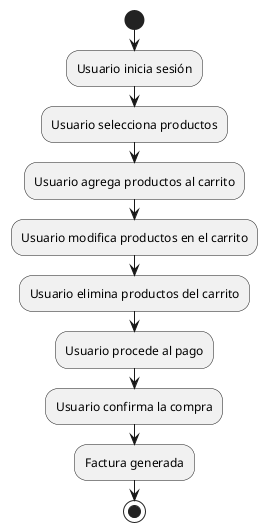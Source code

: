@startuml
start
:Usuario inicia sesión;
:Usuario selecciona productos;
:Usuario agrega productos al carrito;
:Usuario modifica productos en el carrito;
:Usuario elimina productos del carrito;
:Usuario procede al pago;
:Usuario confirma la compra;
:Factura generada;
stop
@enduml